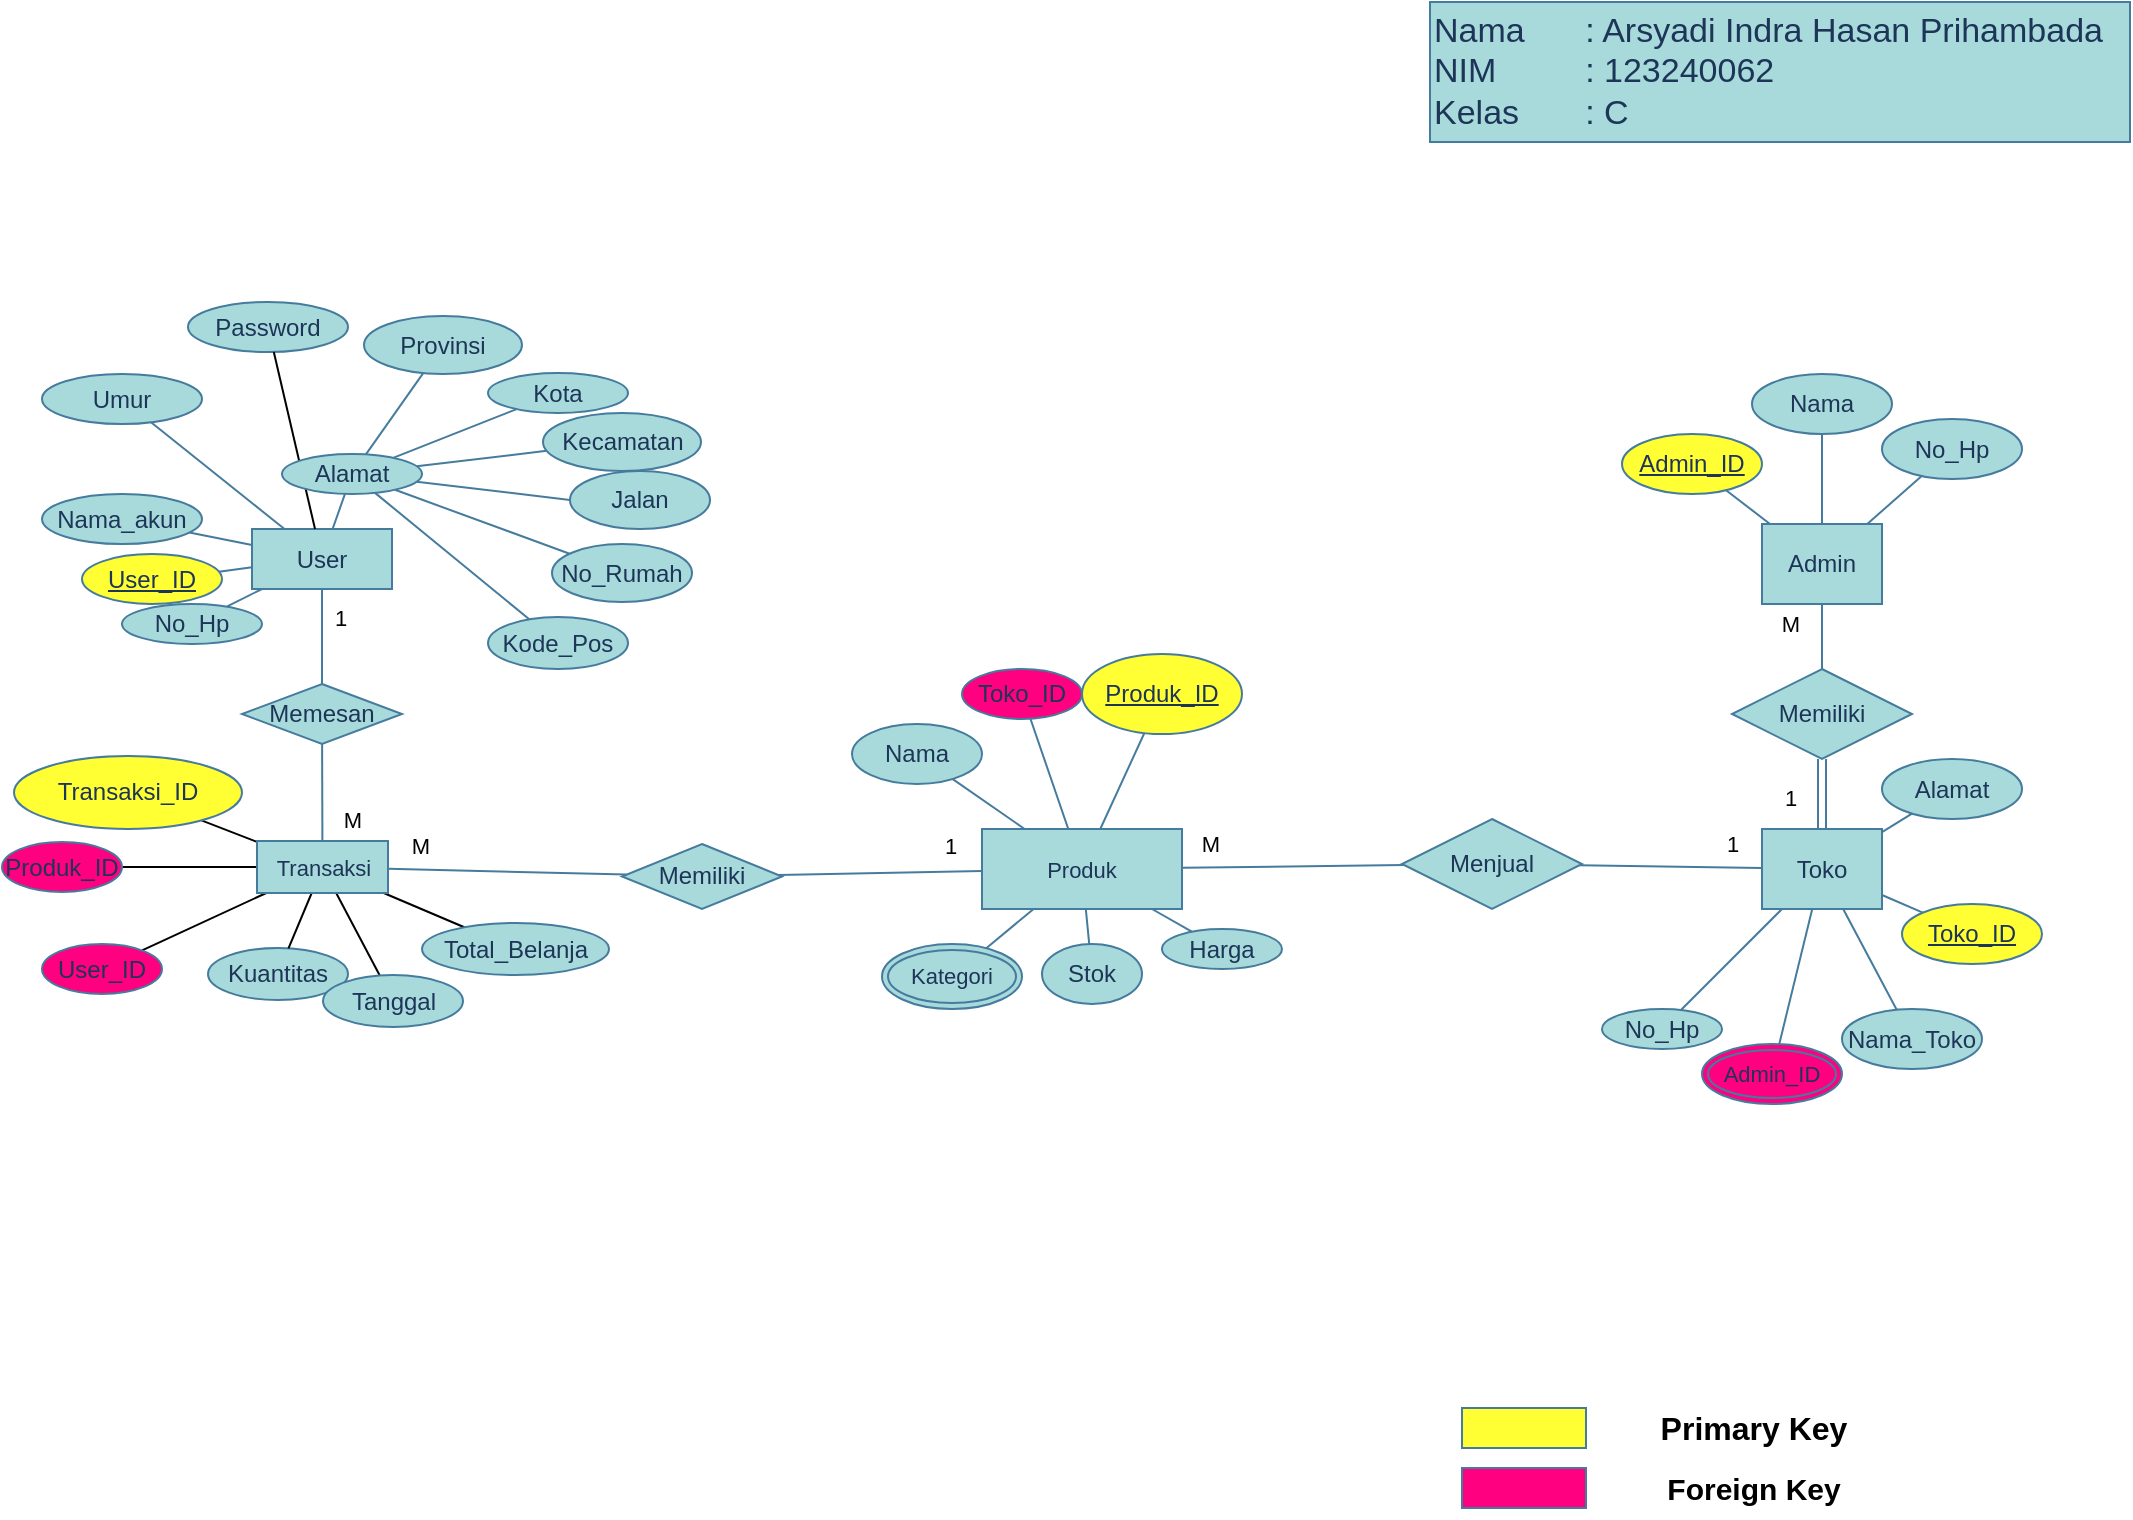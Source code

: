 <mxfile version="24.8.4" pages="2">
  <diagram name="Page-1" id="9_UcCCtB9YDF0uUYZJlv">
    <mxGraphModel dx="558" dy="342" grid="1" gridSize="10" guides="1" tooltips="1" connect="1" arrows="1" fold="1" page="1" pageScale="1" pageWidth="850" pageHeight="1100" math="0" shadow="0">
      <root>
        <mxCell id="0" />
        <mxCell id="1" parent="0" />
        <mxCell id="uoXkSEapLE7b_pMaYGgY-2" style="edgeStyle=none;shape=connector;rounded=0;orthogonalLoop=1;jettySize=auto;html=1;strokeColor=#457B9D;align=center;verticalAlign=middle;fontFamily=Helvetica;fontSize=11;fontColor=default;labelBackgroundColor=none;endArrow=none;endFill=0;" parent="1" source="uoXkSEapLE7b_pMaYGgY-3" target="uoXkSEapLE7b_pMaYGgY-71" edge="1">
          <mxGeometry relative="1" as="geometry" />
        </mxCell>
        <mxCell id="uoXkSEapLE7b_pMaYGgY-3" value="User" style="rounded=0;whiteSpace=wrap;html=1;labelBackgroundColor=none;fillColor=#A8DADC;strokeColor=#457B9D;fontColor=#1D3557;" parent="1" vertex="1">
          <mxGeometry x="161" y="263.5" width="70" height="30" as="geometry" />
        </mxCell>
        <mxCell id="uoXkSEapLE7b_pMaYGgY-4" style="edgeStyle=none;shape=connector;rounded=0;orthogonalLoop=1;jettySize=auto;html=1;strokeColor=#457B9D;align=center;verticalAlign=middle;fontFamily=Helvetica;fontSize=11;fontColor=default;labelBackgroundColor=none;endArrow=none;endFill=0;" parent="1" source="uoXkSEapLE7b_pMaYGgY-5" target="uoXkSEapLE7b_pMaYGgY-46" edge="1">
          <mxGeometry relative="1" as="geometry" />
        </mxCell>
        <mxCell id="uoXkSEapLE7b_pMaYGgY-5" value="Toko" style="rounded=0;whiteSpace=wrap;html=1;labelBackgroundColor=none;fillColor=#A8DADC;strokeColor=#457B9D;fontColor=#1D3557;" parent="1" vertex="1">
          <mxGeometry x="916" y="413.5" width="60" height="40" as="geometry" />
        </mxCell>
        <mxCell id="uoXkSEapLE7b_pMaYGgY-7" style="edgeStyle=none;shape=connector;rounded=0;orthogonalLoop=1;jettySize=auto;html=1;strokeColor=#457B9D;align=center;verticalAlign=middle;fontFamily=Helvetica;fontSize=11;fontColor=default;labelBackgroundColor=none;endArrow=none;endFill=0;" parent="1" source="uoXkSEapLE7b_pMaYGgY-8" target="uoXkSEapLE7b_pMaYGgY-3" edge="1">
          <mxGeometry relative="1" as="geometry" />
        </mxCell>
        <mxCell id="uoXkSEapLE7b_pMaYGgY-8" value="User_ID" style="ellipse;whiteSpace=wrap;html=1;fontStyle=4;rounded=0;labelBackgroundColor=none;fillColor=#FFFF33;strokeColor=#457B9D;fontColor=#1D3557;" parent="1" vertex="1">
          <mxGeometry x="76" y="276" width="70" height="25" as="geometry" />
        </mxCell>
        <mxCell id="uoXkSEapLE7b_pMaYGgY-9" style="edgeStyle=none;shape=connector;rounded=0;orthogonalLoop=1;jettySize=auto;html=1;strokeColor=#457B9D;align=center;verticalAlign=middle;fontFamily=Helvetica;fontSize=11;fontColor=default;labelBackgroundColor=none;endArrow=none;endFill=0;" parent="1" source="uoXkSEapLE7b_pMaYGgY-11" target="uoXkSEapLE7b_pMaYGgY-3" edge="1">
          <mxGeometry relative="1" as="geometry" />
        </mxCell>
        <mxCell id="uoXkSEapLE7b_pMaYGgY-10" style="edgeStyle=none;shape=connector;rounded=0;orthogonalLoop=1;jettySize=auto;html=1;strokeColor=#457B9D;align=center;verticalAlign=middle;fontFamily=Helvetica;fontSize=11;fontColor=default;labelBackgroundColor=none;endArrow=none;endFill=0;" parent="1" source="uoXkSEapLE7b_pMaYGgY-11" edge="1">
          <mxGeometry relative="1" as="geometry">
            <mxPoint x="100" y="263.519" as="targetPoint" />
          </mxGeometry>
        </mxCell>
        <mxCell id="uoXkSEapLE7b_pMaYGgY-11" value="Nama_akun" style="ellipse;whiteSpace=wrap;html=1;rounded=0;labelBackgroundColor=none;fillColor=#A8DADC;strokeColor=#457B9D;fontColor=#1D3557;" parent="1" vertex="1">
          <mxGeometry x="56" y="246" width="80" height="25" as="geometry" />
        </mxCell>
        <mxCell id="uoXkSEapLE7b_pMaYGgY-12" style="edgeStyle=none;shape=connector;rounded=0;orthogonalLoop=1;jettySize=auto;html=1;strokeColor=#457B9D;align=center;verticalAlign=middle;fontFamily=Helvetica;fontSize=11;fontColor=default;labelBackgroundColor=none;endArrow=none;endFill=0;" parent="1" source="uoXkSEapLE7b_pMaYGgY-13" target="uoXkSEapLE7b_pMaYGgY-3" edge="1">
          <mxGeometry relative="1" as="geometry" />
        </mxCell>
        <mxCell id="uoXkSEapLE7b_pMaYGgY-13" value="No_Hp" style="ellipse;whiteSpace=wrap;html=1;rounded=0;labelBackgroundColor=none;fillColor=#A8DADC;strokeColor=#457B9D;fontColor=#1D3557;" parent="1" vertex="1">
          <mxGeometry x="96" y="301" width="70" height="20" as="geometry" />
        </mxCell>
        <mxCell id="uoXkSEapLE7b_pMaYGgY-14" style="edgeStyle=none;shape=connector;rounded=0;orthogonalLoop=1;jettySize=auto;html=1;strokeColor=#457B9D;align=center;verticalAlign=middle;fontFamily=Helvetica;fontSize=11;fontColor=default;labelBackgroundColor=none;endArrow=none;endFill=0;" parent="1" source="uoXkSEapLE7b_pMaYGgY-15" target="uoXkSEapLE7b_pMaYGgY-5" edge="1">
          <mxGeometry relative="1" as="geometry" />
        </mxCell>
        <mxCell id="uoXkSEapLE7b_pMaYGgY-15" value="Toko_ID" style="ellipse;whiteSpace=wrap;html=1;fontStyle=4;rounded=0;labelBackgroundColor=none;fillColor=#FFFF33;strokeColor=#457B9D;fontColor=#1D3557;" parent="1" vertex="1">
          <mxGeometry x="986" y="451" width="70" height="30" as="geometry" />
        </mxCell>
        <mxCell id="uoXkSEapLE7b_pMaYGgY-16" style="edgeStyle=none;shape=connector;rounded=0;orthogonalLoop=1;jettySize=auto;html=1;strokeColor=#457B9D;align=center;verticalAlign=middle;fontFamily=Helvetica;fontSize=11;fontColor=default;labelBackgroundColor=none;endArrow=none;endFill=0;" parent="1" source="uoXkSEapLE7b_pMaYGgY-17" target="uoXkSEapLE7b_pMaYGgY-5" edge="1">
          <mxGeometry relative="1" as="geometry" />
        </mxCell>
        <mxCell id="uoXkSEapLE7b_pMaYGgY-17" value="Nama_Toko" style="ellipse;whiteSpace=wrap;html=1;rounded=0;labelBackgroundColor=none;fillColor=#A8DADC;strokeColor=#457B9D;fontColor=#1D3557;" parent="1" vertex="1">
          <mxGeometry x="956" y="503.5" width="70" height="30" as="geometry" />
        </mxCell>
        <mxCell id="uoXkSEapLE7b_pMaYGgY-18" style="edgeStyle=none;shape=connector;rounded=0;orthogonalLoop=1;jettySize=auto;html=1;strokeColor=#457B9D;align=center;verticalAlign=middle;fontFamily=Helvetica;fontSize=11;fontColor=default;labelBackgroundColor=none;endArrow=none;endFill=0;" parent="1" source="uoXkSEapLE7b_pMaYGgY-47" target="uoXkSEapLE7b_pMaYGgY-5" edge="1">
          <mxGeometry relative="1" as="geometry">
            <mxPoint x="909.073" y="239.386" as="sourcePoint" />
          </mxGeometry>
        </mxCell>
        <mxCell id="uoXkSEapLE7b_pMaYGgY-19" style="edgeStyle=none;shape=connector;rounded=0;orthogonalLoop=1;jettySize=auto;html=1;strokeColor=#457B9D;align=center;verticalAlign=middle;fontFamily=Helvetica;fontSize=11;fontColor=default;labelBackgroundColor=none;endArrow=none;endFill=0;" parent="1" edge="1">
          <mxGeometry relative="1" as="geometry">
            <mxPoint x="800" y="610" as="targetPoint" />
          </mxGeometry>
        </mxCell>
        <mxCell id="uoXkSEapLE7b_pMaYGgY-20" style="edgeStyle=none;shape=connector;rounded=0;orthogonalLoop=1;jettySize=auto;html=1;strokeColor=#457B9D;align=center;verticalAlign=middle;fontFamily=Helvetica;fontSize=11;fontColor=default;labelBackgroundColor=none;endArrow=none;endFill=0;" parent="1" edge="1">
          <mxGeometry relative="1" as="geometry">
            <mxPoint x="830" y="596.429" as="targetPoint" />
          </mxGeometry>
        </mxCell>
        <mxCell id="uoXkSEapLE7b_pMaYGgY-21" style="edgeStyle=none;shape=connector;rounded=0;orthogonalLoop=1;jettySize=auto;html=1;strokeColor=#457B9D;align=center;verticalAlign=middle;fontFamily=Helvetica;fontSize=11;fontColor=default;labelBackgroundColor=none;endArrow=none;endFill=0;" parent="1" source="uoXkSEapLE7b_pMaYGgY-22" target="uoXkSEapLE7b_pMaYGgY-65" edge="1">
          <mxGeometry relative="1" as="geometry">
            <mxPoint x="541" y="308.045" as="targetPoint" />
          </mxGeometry>
        </mxCell>
        <mxCell id="uoXkSEapLE7b_pMaYGgY-22" value="Stok" style="ellipse;whiteSpace=wrap;html=1;rounded=0;labelBackgroundColor=none;fillColor=#A8DADC;strokeColor=#457B9D;fontColor=#1D3557;" parent="1" vertex="1">
          <mxGeometry x="556" y="471" width="50" height="30" as="geometry" />
        </mxCell>
        <mxCell id="uoXkSEapLE7b_pMaYGgY-23" style="edgeStyle=none;shape=connector;rounded=0;orthogonalLoop=1;jettySize=auto;html=1;strokeColor=#457B9D;align=center;verticalAlign=middle;fontFamily=Helvetica;fontSize=11;fontColor=default;labelBackgroundColor=none;endArrow=none;endFill=0;" parent="1" source="uoXkSEapLE7b_pMaYGgY-24" target="uoXkSEapLE7b_pMaYGgY-65" edge="1">
          <mxGeometry relative="1" as="geometry">
            <mxPoint x="541" y="294.0" as="targetPoint" />
          </mxGeometry>
        </mxCell>
        <mxCell id="uoXkSEapLE7b_pMaYGgY-24" value="Nama" style="ellipse;whiteSpace=wrap;html=1;rounded=0;labelBackgroundColor=none;fillColor=#A8DADC;strokeColor=#457B9D;fontColor=#1D3557;" parent="1" vertex="1">
          <mxGeometry x="461" y="361" width="65" height="30" as="geometry" />
        </mxCell>
        <mxCell id="uoXkSEapLE7b_pMaYGgY-25" style="edgeStyle=none;shape=connector;rounded=0;orthogonalLoop=1;jettySize=auto;html=1;strokeColor=#457B9D;align=center;verticalAlign=middle;fontFamily=Helvetica;fontSize=11;fontColor=default;labelBackgroundColor=none;endArrow=none;endFill=0;" parent="1" source="uoXkSEapLE7b_pMaYGgY-26" target="uoXkSEapLE7b_pMaYGgY-65" edge="1">
          <mxGeometry relative="1" as="geometry">
            <mxPoint x="576.769" y="286" as="targetPoint" />
          </mxGeometry>
        </mxCell>
        <mxCell id="uoXkSEapLE7b_pMaYGgY-26" value="Produk_ID" style="ellipse;whiteSpace=wrap;html=1;fontStyle=4;rounded=0;labelBackgroundColor=none;fillColor=#FFFF33;strokeColor=#457B9D;fontColor=#1D3557;" parent="1" vertex="1">
          <mxGeometry x="576" y="326" width="80" height="40" as="geometry" />
        </mxCell>
        <mxCell id="uoXkSEapLE7b_pMaYGgY-27" style="edgeStyle=none;shape=connector;rounded=0;orthogonalLoop=1;jettySize=auto;html=1;strokeColor=#457B9D;align=center;verticalAlign=middle;fontFamily=Helvetica;fontSize=11;fontColor=default;labelBackgroundColor=none;endArrow=none;endFill=0;" parent="1" source="uoXkSEapLE7b_pMaYGgY-28" target="uoXkSEapLE7b_pMaYGgY-65" edge="1">
          <mxGeometry relative="1" as="geometry">
            <mxPoint x="605.273" y="286" as="targetPoint" />
          </mxGeometry>
        </mxCell>
        <mxCell id="uoXkSEapLE7b_pMaYGgY-28" value="Harga" style="ellipse;whiteSpace=wrap;html=1;rounded=0;labelBackgroundColor=none;fillColor=#A8DADC;strokeColor=#457B9D;fontColor=#1D3557;" parent="1" vertex="1">
          <mxGeometry x="616" y="463.5" width="60" height="20" as="geometry" />
        </mxCell>
        <mxCell id="uoXkSEapLE7b_pMaYGgY-29" style="edgeStyle=none;shape=connector;rounded=0;orthogonalLoop=1;jettySize=auto;html=1;strokeColor=#457B9D;align=center;verticalAlign=middle;fontFamily=Helvetica;fontSize=11;fontColor=default;labelBackgroundColor=none;endArrow=none;endFill=0;" parent="1" source="uoXkSEapLE7b_pMaYGgY-66" target="uoXkSEapLE7b_pMaYGgY-65" edge="1">
          <mxGeometry relative="1" as="geometry">
            <mxPoint x="627.729" y="348.297" as="sourcePoint" />
            <mxPoint x="608.909" y="326" as="targetPoint" />
          </mxGeometry>
        </mxCell>
        <mxCell id="uoXkSEapLE7b_pMaYGgY-36" style="edgeStyle=none;shape=connector;rounded=0;orthogonalLoop=1;jettySize=auto;html=1;strokeColor=#457B9D;align=center;verticalAlign=middle;fontFamily=Helvetica;fontSize=11;fontColor=default;labelBackgroundColor=none;endArrow=none;endFill=0;" parent="1" source="uoXkSEapLE7b_pMaYGgY-65" target="uoXkSEapLE7b_pMaYGgY-42" edge="1">
          <mxGeometry relative="1" as="geometry">
            <mxPoint x="631" y="295.113" as="sourcePoint" />
          </mxGeometry>
        </mxCell>
        <mxCell id="uoXkSEapLE7b_pMaYGgY-41" style="edgeStyle=none;rounded=0;orthogonalLoop=1;jettySize=auto;html=1;strokeColor=#457B9D;align=center;verticalAlign=middle;fontFamily=Helvetica;fontSize=11;fontColor=default;labelBackgroundColor=none;endArrow=none;endFill=0;" parent="1" source="uoXkSEapLE7b_pMaYGgY-42" target="uoXkSEapLE7b_pMaYGgY-5" edge="1">
          <mxGeometry relative="1" as="geometry" />
        </mxCell>
        <mxCell id="uoXkSEapLE7b_pMaYGgY-42" value="Menjual" style="shape=rhombus;perimeter=rhombusPerimeter;whiteSpace=wrap;html=1;align=center;rounded=0;labelBackgroundColor=none;fillColor=#A8DADC;strokeColor=#457B9D;fontColor=#1D3557;" parent="1" vertex="1">
          <mxGeometry x="736" y="408.5" width="90" height="45" as="geometry" />
        </mxCell>
        <mxCell id="uoXkSEapLE7b_pMaYGgY-43" style="edgeStyle=none;shape=connector;rounded=0;orthogonalLoop=1;jettySize=auto;html=1;strokeColor=#457B9D;align=center;verticalAlign=middle;fontFamily=Helvetica;fontSize=11;fontColor=default;labelBackgroundColor=none;endArrow=none;endFill=0;" parent="1" source="uoXkSEapLE7b_pMaYGgY-44" target="uoXkSEapLE7b_pMaYGgY-65" edge="1">
          <mxGeometry relative="1" as="geometry">
            <mxPoint x="552.4" y="286" as="targetPoint" />
          </mxGeometry>
        </mxCell>
        <mxCell id="uoXkSEapLE7b_pMaYGgY-44" value="Toko_ID" style="ellipse;whiteSpace=wrap;html=1;fontStyle=0;rounded=0;labelBackgroundColor=none;fillColor=#FF0080;strokeColor=#457B9D;fontColor=#1D3557;" parent="1" vertex="1">
          <mxGeometry x="516" y="333.5" width="60" height="25" as="geometry" />
        </mxCell>
        <mxCell id="uoXkSEapLE7b_pMaYGgY-46" value="No_Hp" style="ellipse;whiteSpace=wrap;html=1;rounded=0;labelBackgroundColor=none;fillColor=#A8DADC;strokeColor=#457B9D;fontColor=#1D3557;" parent="1" vertex="1">
          <mxGeometry x="836" y="503.5" width="60" height="20" as="geometry" />
        </mxCell>
        <mxCell id="uoXkSEapLE7b_pMaYGgY-47" value="Admin_ID" style="ellipse;shape=doubleEllipse;margin=3;whiteSpace=wrap;html=1;align=center;fontFamily=Helvetica;fontSize=11;fontColor=#1D3557;labelBackgroundColor=none;rounded=0;fillColor=#FF0080;strokeColor=#457B9D;" parent="1" vertex="1">
          <mxGeometry x="886" y="521" width="70" height="30" as="geometry" />
        </mxCell>
        <mxCell id="uoXkSEapLE7b_pMaYGgY-48" style="edgeStyle=none;shape=connector;rounded=0;orthogonalLoop=1;jettySize=auto;html=1;strokeColor=#457B9D;align=center;verticalAlign=middle;fontFamily=Helvetica;fontSize=11;fontColor=default;labelBackgroundColor=none;endArrow=none;endFill=0;" parent="1" source="uoXkSEapLE7b_pMaYGgY-126" target="uoXkSEapLE7b_pMaYGgY-3" edge="1">
          <mxGeometry relative="1" as="geometry">
            <mxPoint x="111" y="208.5" as="sourcePoint" />
          </mxGeometry>
        </mxCell>
        <mxCell id="uoXkSEapLE7b_pMaYGgY-52" style="edgeStyle=none;shape=connector;rounded=0;orthogonalLoop=1;jettySize=auto;html=1;strokeColor=#457B9D;align=center;verticalAlign=middle;fontFamily=Helvetica;fontSize=11;fontColor=default;labelBackgroundColor=none;endArrow=none;endFill=0;" parent="1" source="uoXkSEapLE7b_pMaYGgY-72" target="uoXkSEapLE7b_pMaYGgY-65" edge="1">
          <mxGeometry relative="1" as="geometry">
            <mxPoint x="552.25" y="326" as="targetPoint" />
          </mxGeometry>
        </mxCell>
        <mxCell id="uoXkSEapLE7b_pMaYGgY-54" style="edgeStyle=none;shape=connector;rounded=0;orthogonalLoop=1;jettySize=auto;html=1;strokeColor=#457B9D;align=center;verticalAlign=middle;fontFamily=Helvetica;fontSize=11;fontColor=default;labelBackgroundColor=none;endArrow=none;endFill=0;" parent="1" source="d0QUSdDLudSdezYG2NAJ-9" target="uoXkSEapLE7b_pMaYGgY-72" edge="1">
          <mxGeometry relative="1" as="geometry">
            <mxPoint x="231" y="437.25" as="sourcePoint" />
          </mxGeometry>
        </mxCell>
        <mxCell id="d0QUSdDLudSdezYG2NAJ-6" style="edgeStyle=none;shape=connector;rounded=0;orthogonalLoop=1;jettySize=auto;html=1;strokeColor=default;align=center;verticalAlign=middle;fontFamily=Helvetica;fontSize=11;fontColor=default;labelBackgroundColor=default;endArrow=none;endFill=0;" parent="1" source="d0QUSdDLudSdezYG2NAJ-9" target="uoXkSEapLE7b_pMaYGgY-135" edge="1">
          <mxGeometry relative="1" as="geometry">
            <mxPoint x="231" y="450.971" as="sourcePoint" />
          </mxGeometry>
        </mxCell>
        <mxCell id="uoXkSEapLE7b_pMaYGgY-65" value="Produk" style="whiteSpace=wrap;html=1;align=center;fontFamily=Helvetica;fontSize=11;fontColor=#1D3557;labelBackgroundColor=none;rounded=0;fillColor=#A8DADC;strokeColor=#457B9D;" parent="1" vertex="1">
          <mxGeometry x="526" y="413.5" width="100" height="40" as="geometry" />
        </mxCell>
        <mxCell id="uoXkSEapLE7b_pMaYGgY-66" value="Kategori" style="ellipse;shape=doubleEllipse;margin=3;whiteSpace=wrap;html=1;align=center;fontFamily=Helvetica;fontSize=11;fontColor=#1D3557;labelBackgroundColor=none;rounded=0;fillColor=#A8DADC;strokeColor=#457B9D;" parent="1" vertex="1">
          <mxGeometry x="476" y="471" width="70" height="32.5" as="geometry" />
        </mxCell>
        <mxCell id="uoXkSEapLE7b_pMaYGgY-70" style="edgeStyle=none;shape=connector;rounded=0;orthogonalLoop=1;jettySize=auto;html=1;strokeColor=#457B9D;align=center;verticalAlign=middle;fontFamily=Helvetica;fontSize=11;fontColor=default;labelBackgroundColor=none;endArrow=none;endFill=0;" parent="1" source="uoXkSEapLE7b_pMaYGgY-71" target="d0QUSdDLudSdezYG2NAJ-9" edge="1">
          <mxGeometry relative="1" as="geometry">
            <mxPoint x="194" y="421" as="targetPoint" />
          </mxGeometry>
        </mxCell>
        <mxCell id="uoXkSEapLE7b_pMaYGgY-71" value="Memesan" style="shape=rhombus;perimeter=rhombusPerimeter;whiteSpace=wrap;html=1;align=center;rounded=0;labelBackgroundColor=none;fillColor=#A8DADC;strokeColor=#457B9D;fontColor=#1D3557;" parent="1" vertex="1">
          <mxGeometry x="156" y="341" width="80" height="30" as="geometry" />
        </mxCell>
        <mxCell id="uoXkSEapLE7b_pMaYGgY-72" value="Memiliki" style="shape=rhombus;perimeter=rhombusPerimeter;whiteSpace=wrap;html=1;align=center;rounded=0;labelBackgroundColor=none;fillColor=#A8DADC;strokeColor=#457B9D;fontColor=#1D3557;" parent="1" vertex="1">
          <mxGeometry x="346" y="421" width="80" height="32.5" as="geometry" />
        </mxCell>
        <mxCell id="uoXkSEapLE7b_pMaYGgY-77" style="edgeStyle=none;shape=connector;rounded=0;orthogonalLoop=1;jettySize=auto;html=1;strokeColor=#457B9D;align=center;verticalAlign=middle;fontFamily=Helvetica;fontSize=11;fontColor=default;labelBackgroundColor=none;endArrow=none;endFill=0;" parent="1" source="uoXkSEapLE7b_pMaYGgY-78" target="uoXkSEapLE7b_pMaYGgY-5" edge="1">
          <mxGeometry relative="1" as="geometry" />
        </mxCell>
        <mxCell id="uoXkSEapLE7b_pMaYGgY-78" value="Alamat" style="ellipse;whiteSpace=wrap;html=1;fontStyle=0;rounded=0;labelBackgroundColor=none;fillColor=#A8DADC;strokeColor=#457B9D;fontColor=#1D3557;" parent="1" vertex="1">
          <mxGeometry x="976" y="378.5" width="70" height="30" as="geometry" />
        </mxCell>
        <mxCell id="uoXkSEapLE7b_pMaYGgY-80" value="" style="edgeStyle=none;shape=connector;rounded=0;orthogonalLoop=1;jettySize=auto;html=1;strokeColor=#457B9D;align=center;verticalAlign=middle;fontFamily=Helvetica;fontSize=11;fontColor=default;labelBackgroundColor=none;endArrow=none;endFill=0;" parent="1" source="uoXkSEapLE7b_pMaYGgY-82" target="uoXkSEapLE7b_pMaYGgY-89" edge="1">
          <mxGeometry relative="1" as="geometry" />
        </mxCell>
        <mxCell id="uoXkSEapLE7b_pMaYGgY-81" style="edgeStyle=none;shape=connector;rounded=0;orthogonalLoop=1;jettySize=auto;html=1;strokeColor=#457B9D;align=center;verticalAlign=middle;fontFamily=Helvetica;fontSize=11;fontColor=default;labelBackgroundColor=none;endArrow=none;endFill=0;" parent="1" source="uoXkSEapLE7b_pMaYGgY-82" target="uoXkSEapLE7b_pMaYGgY-85" edge="1">
          <mxGeometry relative="1" as="geometry" />
        </mxCell>
        <mxCell id="uoXkSEapLE7b_pMaYGgY-82" value="Admin" style="rounded=0;whiteSpace=wrap;html=1;labelBackgroundColor=none;fillColor=#A8DADC;strokeColor=#457B9D;fontColor=#1D3557;" parent="1" vertex="1">
          <mxGeometry x="916" y="261" width="60" height="40" as="geometry" />
        </mxCell>
        <mxCell id="uoXkSEapLE7b_pMaYGgY-83" style="edgeStyle=none;shape=connector;rounded=0;orthogonalLoop=1;jettySize=auto;html=1;strokeColor=#457B9D;align=center;verticalAlign=middle;fontFamily=Helvetica;fontSize=11;fontColor=default;labelBackgroundColor=none;endArrow=none;endFill=0;" parent="1" source="uoXkSEapLE7b_pMaYGgY-84" target="uoXkSEapLE7b_pMaYGgY-82" edge="1">
          <mxGeometry relative="1" as="geometry" />
        </mxCell>
        <mxCell id="uoXkSEapLE7b_pMaYGgY-84" value="Admin_ID" style="ellipse;whiteSpace=wrap;html=1;fontStyle=4;rounded=0;labelBackgroundColor=none;fillColor=#FFFF33;strokeColor=#457B9D;fontColor=#1D3557;" parent="1" vertex="1">
          <mxGeometry x="846" y="216" width="70" height="30" as="geometry" />
        </mxCell>
        <mxCell id="uoXkSEapLE7b_pMaYGgY-85" value="Nama" style="ellipse;whiteSpace=wrap;html=1;fontStyle=0;rounded=0;labelBackgroundColor=none;fillColor=#A8DADC;strokeColor=#457B9D;fontColor=#1D3557;" parent="1" vertex="1">
          <mxGeometry x="911" y="186" width="70" height="30" as="geometry" />
        </mxCell>
        <mxCell id="uoXkSEapLE7b_pMaYGgY-86" style="edgeStyle=none;shape=connector;rounded=0;orthogonalLoop=1;jettySize=auto;html=1;strokeColor=#457B9D;align=center;verticalAlign=middle;fontFamily=Helvetica;fontSize=11;fontColor=default;labelBackgroundColor=none;endArrow=none;endFill=0;" parent="1" source="uoXkSEapLE7b_pMaYGgY-87" target="uoXkSEapLE7b_pMaYGgY-82" edge="1">
          <mxGeometry relative="1" as="geometry" />
        </mxCell>
        <mxCell id="uoXkSEapLE7b_pMaYGgY-87" value="No_Hp" style="ellipse;whiteSpace=wrap;html=1;fontStyle=0;rounded=0;labelBackgroundColor=none;fillColor=#A8DADC;strokeColor=#457B9D;fontColor=#1D3557;" parent="1" vertex="1">
          <mxGeometry x="976" y="208.5" width="70" height="30" as="geometry" />
        </mxCell>
        <mxCell id="uoXkSEapLE7b_pMaYGgY-88" style="edgeStyle=none;shape=link;rounded=0;orthogonalLoop=1;jettySize=auto;html=1;strokeColor=#457B9D;align=center;verticalAlign=middle;fontFamily=Helvetica;fontSize=11;fontColor=default;labelBackgroundColor=none;endArrow=none;endFill=0;" parent="1" source="uoXkSEapLE7b_pMaYGgY-89" target="uoXkSEapLE7b_pMaYGgY-5" edge="1">
          <mxGeometry relative="1" as="geometry" />
        </mxCell>
        <mxCell id="uoXkSEapLE7b_pMaYGgY-89" value="Memiliki" style="shape=rhombus;perimeter=rhombusPerimeter;whiteSpace=wrap;html=1;align=center;rounded=0;labelBackgroundColor=none;fillColor=#A8DADC;strokeColor=#457B9D;fontColor=#1D3557;" parent="1" vertex="1">
          <mxGeometry x="901" y="333.5" width="90" height="45" as="geometry" />
        </mxCell>
        <mxCell id="uoXkSEapLE7b_pMaYGgY-90" value="&lt;font style=&quot;font-size: 17px;&quot;&gt;Nama &lt;span style=&quot;white-space: pre;&quot;&gt;&#x9;&lt;/span&gt;: Arsyadi Indra Hasan Prihambada&lt;/font&gt;&lt;div&gt;&lt;font style=&quot;font-size: 17px;&quot;&gt;NIM&lt;span style=&quot;white-space: pre;&quot;&gt;&#x9;&lt;/span&gt;&lt;span style=&quot;white-space: pre;&quot;&gt;&#x9;&lt;/span&gt;: 123240062&lt;/font&gt;&lt;/div&gt;&lt;div&gt;&lt;font style=&quot;font-size: 17px;&quot;&gt;Kelas&lt;span style=&quot;white-space: pre;&quot;&gt;&#x9;&lt;/span&gt;: C&lt;/font&gt;&lt;/div&gt;" style="rounded=0;whiteSpace=wrap;html=1;labelBackgroundColor=none;fillColor=#A8DADC;strokeColor=#457B9D;fontColor=#1D3557;align=left;" parent="1" vertex="1">
          <mxGeometry x="750" width="350" height="70" as="geometry" />
        </mxCell>
        <mxCell id="uoXkSEapLE7b_pMaYGgY-91" value="" style="rounded=0;whiteSpace=wrap;html=1;strokeColor=#457B9D;fontFamily=Helvetica;fontSize=11;fontColor=default;labelBackgroundColor=none;fillColor=#FFFF33;" parent="1" vertex="1">
          <mxGeometry x="766" y="703" width="62" height="20" as="geometry" />
        </mxCell>
        <mxCell id="uoXkSEapLE7b_pMaYGgY-92" value="" style="rounded=0;whiteSpace=wrap;html=1;strokeColor=#457B9D;fontFamily=Helvetica;fontSize=11;fontColor=default;labelBackgroundColor=none;fillColor=#FF0080;" parent="1" vertex="1">
          <mxGeometry x="766" y="733" width="62" height="20" as="geometry" />
        </mxCell>
        <mxCell id="uoXkSEapLE7b_pMaYGgY-93" value="&lt;font style=&quot;font-size: 16px;&quot;&gt;&lt;b&gt;Primary Key&lt;/b&gt;&lt;/font&gt;" style="text;html=1;align=center;verticalAlign=middle;whiteSpace=wrap;rounded=0;fontFamily=Helvetica;fontSize=11;fontColor=default;labelBackgroundColor=none;" parent="1" vertex="1">
          <mxGeometry x="846" y="698" width="132" height="30" as="geometry" />
        </mxCell>
        <mxCell id="uoXkSEapLE7b_pMaYGgY-94" value="&lt;font style=&quot;font-size: 15px;&quot;&gt;Foreign Key&lt;/font&gt;" style="text;html=1;align=center;verticalAlign=middle;whiteSpace=wrap;rounded=0;fontFamily=Helvetica;fontSize=11;fontColor=default;labelBackgroundColor=none;fontStyle=1" parent="1" vertex="1">
          <mxGeometry x="846" y="728" width="132" height="30" as="geometry" />
        </mxCell>
        <mxCell id="uoXkSEapLE7b_pMaYGgY-95" style="edgeStyle=none;shape=connector;rounded=0;orthogonalLoop=1;jettySize=auto;html=1;strokeColor=#457B9D;align=center;verticalAlign=middle;fontFamily=Helvetica;fontSize=11;fontColor=default;labelBackgroundColor=none;endArrow=none;endFill=0;" parent="1" source="uoXkSEapLE7b_pMaYGgY-96" target="uoXkSEapLE7b_pMaYGgY-104" edge="1">
          <mxGeometry relative="1" as="geometry" />
        </mxCell>
        <mxCell id="uoXkSEapLE7b_pMaYGgY-97" style="edgeStyle=none;shape=connector;rounded=0;orthogonalLoop=1;jettySize=auto;html=1;strokeColor=#457B9D;align=center;verticalAlign=middle;fontFamily=Helvetica;fontSize=11;fontColor=default;labelBackgroundColor=none;endArrow=none;endFill=0;" parent="1" source="uoXkSEapLE7b_pMaYGgY-98" target="uoXkSEapLE7b_pMaYGgY-96" edge="1">
          <mxGeometry relative="1" as="geometry" />
        </mxCell>
        <mxCell id="uoXkSEapLE7b_pMaYGgY-98" value="Kota" style="ellipse;whiteSpace=wrap;html=1;rounded=0;labelBackgroundColor=none;fillColor=#A8DADC;strokeColor=#457B9D;fontColor=#1D3557;" parent="1" vertex="1">
          <mxGeometry x="279" y="185.5" width="70" height="20" as="geometry" />
        </mxCell>
        <mxCell id="uoXkSEapLE7b_pMaYGgY-99" style="edgeStyle=none;shape=connector;rounded=0;orthogonalLoop=1;jettySize=auto;html=1;strokeColor=#457B9D;align=center;verticalAlign=middle;fontFamily=Helvetica;fontSize=11;fontColor=default;labelBackgroundColor=none;endArrow=none;endFill=0;" parent="1" source="uoXkSEapLE7b_pMaYGgY-100" target="uoXkSEapLE7b_pMaYGgY-96" edge="1">
          <mxGeometry relative="1" as="geometry" />
        </mxCell>
        <mxCell id="uoXkSEapLE7b_pMaYGgY-100" value="Kecamatan" style="ellipse;whiteSpace=wrap;html=1;rounded=0;labelBackgroundColor=none;fillColor=#A8DADC;strokeColor=#457B9D;fontColor=#1D3557;" parent="1" vertex="1">
          <mxGeometry x="306.5" y="205.5" width="79" height="29" as="geometry" />
        </mxCell>
        <mxCell id="uoXkSEapLE7b_pMaYGgY-101" style="edgeStyle=none;shape=connector;rounded=0;orthogonalLoop=1;jettySize=auto;html=1;strokeColor=#457B9D;align=center;verticalAlign=middle;fontFamily=Helvetica;fontSize=11;fontColor=default;labelBackgroundColor=none;endArrow=none;endFill=0;" parent="1" source="uoXkSEapLE7b_pMaYGgY-102" target="uoXkSEapLE7b_pMaYGgY-96" edge="1">
          <mxGeometry relative="1" as="geometry" />
        </mxCell>
        <mxCell id="uoXkSEapLE7b_pMaYGgY-102" value="Kode_Pos" style="ellipse;whiteSpace=wrap;html=1;rounded=0;labelBackgroundColor=none;fillColor=#A8DADC;strokeColor=#457B9D;fontColor=#1D3557;" parent="1" vertex="1">
          <mxGeometry x="279" y="307.5" width="70" height="26" as="geometry" />
        </mxCell>
        <mxCell id="uoXkSEapLE7b_pMaYGgY-103" style="edgeStyle=none;shape=connector;rounded=0;orthogonalLoop=1;jettySize=auto;html=1;strokeColor=#457B9D;align=center;verticalAlign=middle;fontFamily=Helvetica;fontSize=11;fontColor=default;labelBackgroundColor=none;endArrow=none;endFill=0;" parent="1" source="uoXkSEapLE7b_pMaYGgY-3" target="uoXkSEapLE7b_pMaYGgY-96" edge="1">
          <mxGeometry relative="1" as="geometry" />
        </mxCell>
        <mxCell id="uoXkSEapLE7b_pMaYGgY-104" value="Provinsi" style="ellipse;whiteSpace=wrap;html=1;rounded=0;labelBackgroundColor=none;fillColor=#A8DADC;strokeColor=#457B9D;fontColor=#1D3557;" parent="1" vertex="1">
          <mxGeometry x="217" y="157" width="79" height="29" as="geometry" />
        </mxCell>
        <mxCell id="uoXkSEapLE7b_pMaYGgY-105" style="edgeStyle=none;shape=connector;rounded=0;orthogonalLoop=1;jettySize=auto;html=1;exitX=0;exitY=0.5;exitDx=0;exitDy=0;strokeColor=#457B9D;align=center;verticalAlign=middle;fontFamily=Helvetica;fontSize=11;fontColor=default;labelBackgroundColor=none;endArrow=none;endFill=0;" parent="1" source="uoXkSEapLE7b_pMaYGgY-106" target="uoXkSEapLE7b_pMaYGgY-96" edge="1">
          <mxGeometry relative="1" as="geometry" />
        </mxCell>
        <mxCell id="uoXkSEapLE7b_pMaYGgY-106" value="Jalan" style="ellipse;whiteSpace=wrap;html=1;rounded=0;labelBackgroundColor=none;fillColor=#A8DADC;strokeColor=#457B9D;fontColor=#1D3557;" parent="1" vertex="1">
          <mxGeometry x="320" y="234.5" width="70" height="29" as="geometry" />
        </mxCell>
        <mxCell id="uoXkSEapLE7b_pMaYGgY-107" style="edgeStyle=none;shape=connector;rounded=0;orthogonalLoop=1;jettySize=auto;html=1;strokeColor=#457B9D;align=center;verticalAlign=middle;fontFamily=Helvetica;fontSize=11;fontColor=default;labelBackgroundColor=none;endArrow=none;endFill=0;" parent="1" source="uoXkSEapLE7b_pMaYGgY-108" target="uoXkSEapLE7b_pMaYGgY-96" edge="1">
          <mxGeometry relative="1" as="geometry" />
        </mxCell>
        <mxCell id="uoXkSEapLE7b_pMaYGgY-108" value="No_Rumah" style="ellipse;whiteSpace=wrap;html=1;rounded=0;labelBackgroundColor=none;fillColor=#A8DADC;strokeColor=#457B9D;fontColor=#1D3557;" parent="1" vertex="1">
          <mxGeometry x="311" y="271" width="70" height="29" as="geometry" />
        </mxCell>
        <mxCell id="uoXkSEapLE7b_pMaYGgY-111" value="1" style="text;html=1;align=center;verticalAlign=middle;whiteSpace=wrap;rounded=0;fontFamily=Helvetica;fontSize=11;fontColor=default;labelBackgroundColor=none;" parent="1" vertex="1">
          <mxGeometry x="191" y="296" width="29" height="24" as="geometry" />
        </mxCell>
        <mxCell id="uoXkSEapLE7b_pMaYGgY-113" value="1" style="text;html=1;align=center;verticalAlign=middle;whiteSpace=wrap;rounded=0;fontFamily=Helvetica;fontSize=11;fontColor=default;labelBackgroundColor=none;" parent="1" vertex="1">
          <mxGeometry x="496" y="409.5" width="29" height="24" as="geometry" />
        </mxCell>
        <mxCell id="uoXkSEapLE7b_pMaYGgY-114" value="1" style="text;html=1;align=center;verticalAlign=middle;whiteSpace=wrap;rounded=0;fontFamily=Helvetica;fontSize=11;fontColor=default;labelBackgroundColor=none;" parent="1" vertex="1">
          <mxGeometry x="887" y="408.5" width="29" height="24" as="geometry" />
        </mxCell>
        <mxCell id="uoXkSEapLE7b_pMaYGgY-116" value="M" style="text;html=1;align=center;verticalAlign=middle;whiteSpace=wrap;rounded=0;fontFamily=Helvetica;fontSize=11;fontColor=default;labelBackgroundColor=none;" parent="1" vertex="1">
          <mxGeometry x="196.5" y="397" width="29" height="24" as="geometry" />
        </mxCell>
        <mxCell id="uoXkSEapLE7b_pMaYGgY-119" value="M" style="text;html=1;align=center;verticalAlign=middle;whiteSpace=wrap;rounded=0;fontFamily=Helvetica;fontSize=11;fontColor=default;labelBackgroundColor=none;" parent="1" vertex="1">
          <mxGeometry x="231" y="409.5" width="29" height="24" as="geometry" />
        </mxCell>
        <mxCell id="uoXkSEapLE7b_pMaYGgY-120" value="M" style="text;html=1;align=center;verticalAlign=middle;whiteSpace=wrap;rounded=0;fontFamily=Helvetica;fontSize=11;fontColor=default;labelBackgroundColor=none;" parent="1" vertex="1">
          <mxGeometry x="626" y="408.5" width="29" height="24" as="geometry" />
        </mxCell>
        <mxCell id="uoXkSEapLE7b_pMaYGgY-121" value="M" style="text;html=1;align=center;verticalAlign=middle;whiteSpace=wrap;rounded=0;fontFamily=Helvetica;fontSize=11;fontColor=default;labelBackgroundColor=none;" parent="1" vertex="1">
          <mxGeometry x="916" y="299" width="29" height="24" as="geometry" />
        </mxCell>
        <mxCell id="uoXkSEapLE7b_pMaYGgY-123" value="1" style="text;html=1;align=center;verticalAlign=middle;whiteSpace=wrap;rounded=0;fontFamily=Helvetica;fontSize=11;fontColor=default;labelBackgroundColor=none;" parent="1" vertex="1">
          <mxGeometry x="916" y="385.5" width="29" height="24" as="geometry" />
        </mxCell>
        <mxCell id="uoXkSEapLE7b_pMaYGgY-126" value="Umur" style="ellipse;whiteSpace=wrap;html=1;rounded=0;labelBackgroundColor=none;fillColor=#A8DADC;strokeColor=#457B9D;fontColor=#1D3557;" parent="1" vertex="1">
          <mxGeometry x="56" y="186" width="80" height="25" as="geometry" />
        </mxCell>
        <mxCell id="uoXkSEapLE7b_pMaYGgY-130" value="Kuantitas" style="ellipse;whiteSpace=wrap;html=1;rounded=0;labelBackgroundColor=none;fillColor=#A8DADC;strokeColor=#457B9D;fontColor=#1D3557;" parent="1" vertex="1">
          <mxGeometry x="139" y="473" width="70" height="26" as="geometry" />
        </mxCell>
        <mxCell id="d0QUSdDLudSdezYG2NAJ-4" style="edgeStyle=none;shape=connector;rounded=0;orthogonalLoop=1;jettySize=auto;html=1;strokeColor=default;align=center;verticalAlign=middle;fontFamily=Helvetica;fontSize=11;fontColor=default;labelBackgroundColor=default;endArrow=none;endFill=0;" parent="1" source="uoXkSEapLE7b_pMaYGgY-131" target="d0QUSdDLudSdezYG2NAJ-9" edge="1">
          <mxGeometry relative="1" as="geometry">
            <mxPoint x="220" y="497" as="sourcePoint" />
            <mxPoint x="201.645" y="453.5" as="targetPoint" />
          </mxGeometry>
        </mxCell>
        <mxCell id="uoXkSEapLE7b_pMaYGgY-131" value="Tanggal" style="ellipse;whiteSpace=wrap;html=1;rounded=0;labelBackgroundColor=none;fillColor=#A8DADC;strokeColor=#457B9D;fontColor=#1D3557;" parent="1" vertex="1">
          <mxGeometry x="196.5" y="486.5" width="70" height="26" as="geometry" />
        </mxCell>
        <mxCell id="d0QUSdDLudSdezYG2NAJ-2" style="edgeStyle=none;shape=connector;rounded=0;orthogonalLoop=1;jettySize=auto;html=1;strokeColor=default;align=center;verticalAlign=middle;fontFamily=Helvetica;fontSize=11;fontColor=default;labelBackgroundColor=default;endArrow=none;endFill=0;" parent="1" source="uoXkSEapLE7b_pMaYGgY-132" target="d0QUSdDLudSdezYG2NAJ-9" edge="1">
          <mxGeometry relative="1" as="geometry">
            <mxPoint x="156" y="453.384" as="targetPoint" />
          </mxGeometry>
        </mxCell>
        <mxCell id="uoXkSEapLE7b_pMaYGgY-132" value="User_ID" style="ellipse;whiteSpace=wrap;html=1;fontStyle=0;rounded=0;labelBackgroundColor=none;fillColor=#FF0080;strokeColor=#457B9D;fontColor=#1D3557;" parent="1" vertex="1">
          <mxGeometry x="56" y="471" width="60" height="25" as="geometry" />
        </mxCell>
        <mxCell id="d0QUSdDLudSdezYG2NAJ-1" style="rounded=0;orthogonalLoop=1;jettySize=auto;html=1;endArrow=none;endFill=0;" parent="1" source="uoXkSEapLE7b_pMaYGgY-133" target="d0QUSdDLudSdezYG2NAJ-9" edge="1">
          <mxGeometry relative="1" as="geometry">
            <mxPoint x="156" y="435.808" as="targetPoint" />
          </mxGeometry>
        </mxCell>
        <mxCell id="uoXkSEapLE7b_pMaYGgY-133" value="Produk_ID" style="ellipse;whiteSpace=wrap;html=1;fontStyle=0;rounded=0;labelBackgroundColor=none;fillColor=#FF0080;strokeColor=#457B9D;fontColor=#1D3557;" parent="1" vertex="1">
          <mxGeometry x="36" y="420" width="60" height="25" as="geometry" />
        </mxCell>
        <mxCell id="uoXkSEapLE7b_pMaYGgY-135" value="Total_Belanja" style="ellipse;whiteSpace=wrap;html=1;rounded=0;labelBackgroundColor=none;fillColor=#A8DADC;strokeColor=#457B9D;fontColor=#1D3557;" parent="1" vertex="1">
          <mxGeometry x="246" y="460.5" width="93.5" height="26" as="geometry" />
        </mxCell>
        <mxCell id="d0QUSdDLudSdezYG2NAJ-3" style="edgeStyle=none;shape=connector;rounded=0;orthogonalLoop=1;jettySize=auto;html=1;strokeColor=default;align=center;verticalAlign=middle;fontFamily=Helvetica;fontSize=11;fontColor=default;labelBackgroundColor=default;endArrow=none;endFill=0;" parent="1" source="uoXkSEapLE7b_pMaYGgY-130" target="d0QUSdDLudSdezYG2NAJ-9" edge="1">
          <mxGeometry relative="1" as="geometry">
            <mxPoint x="176" y="453.5" as="targetPoint" />
          </mxGeometry>
        </mxCell>
        <mxCell id="d0QUSdDLudSdezYG2NAJ-8" style="edgeStyle=none;shape=connector;rounded=0;orthogonalLoop=1;jettySize=auto;html=1;strokeColor=default;align=center;verticalAlign=middle;fontFamily=Helvetica;fontSize=11;fontColor=default;labelBackgroundColor=default;endArrow=none;endFill=0;" parent="1" source="d0QUSdDLudSdezYG2NAJ-7" target="d0QUSdDLudSdezYG2NAJ-9" edge="1">
          <mxGeometry relative="1" as="geometry">
            <mxPoint x="163.122" y="421" as="targetPoint" />
          </mxGeometry>
        </mxCell>
        <mxCell id="d0QUSdDLudSdezYG2NAJ-7" value="Transaksi_ID" style="ellipse;whiteSpace=wrap;html=1;fontStyle=0;rounded=0;labelBackgroundColor=none;fillColor=#ffff33;strokeColor=#457B9D;fontColor=#1D3557;" parent="1" vertex="1">
          <mxGeometry x="42" y="377" width="114" height="36.5" as="geometry" />
        </mxCell>
        <mxCell id="d0QUSdDLudSdezYG2NAJ-9" value="Transaksi" style="whiteSpace=wrap;html=1;align=center;fontFamily=Helvetica;fontSize=11;fontColor=#1D3557;labelBackgroundColor=none;rounded=0;fillColor=#A8DADC;strokeColor=#457B9D;" parent="1" vertex="1">
          <mxGeometry x="163.5" y="419.5" width="65.5" height="26" as="geometry" />
        </mxCell>
        <mxCell id="0Istzh6TfGrEiM-A07QR-1" value="Password" style="ellipse;whiteSpace=wrap;html=1;rounded=0;labelBackgroundColor=none;fillColor=#A8DADC;strokeColor=#457B9D;fontColor=#1D3557;" vertex="1" parent="1">
          <mxGeometry x="129" y="150" width="80" height="25" as="geometry" />
        </mxCell>
        <mxCell id="0Istzh6TfGrEiM-A07QR-2" style="rounded=0;orthogonalLoop=1;jettySize=auto;html=1;endArrow=none;endFill=0;" edge="1" parent="1" source="0Istzh6TfGrEiM-A07QR-1" target="uoXkSEapLE7b_pMaYGgY-3">
          <mxGeometry relative="1" as="geometry" />
        </mxCell>
        <mxCell id="uoXkSEapLE7b_pMaYGgY-96" value="Alamat" style="ellipse;whiteSpace=wrap;html=1;rounded=0;labelBackgroundColor=none;fillColor=#A8DADC;strokeColor=#457B9D;fontColor=#1D3557;" parent="1" vertex="1">
          <mxGeometry x="176" y="226" width="70" height="20" as="geometry" />
        </mxCell>
      </root>
    </mxGraphModel>
  </diagram>
  <diagram name="Page-2" id="rs1hwDMA2FL_aDsqRSNo">
    <mxGraphModel dx="872" dy="517" grid="1" gridSize="10" guides="1" tooltips="1" connect="1" arrows="1" fold="1" page="1" pageScale="1" pageWidth="850" pageHeight="1100" math="0" shadow="0">
      <root>
        <mxCell id="0" />
        <mxCell id="1" parent="0" />
      </root>
    </mxGraphModel>
  </diagram>
</mxfile>
